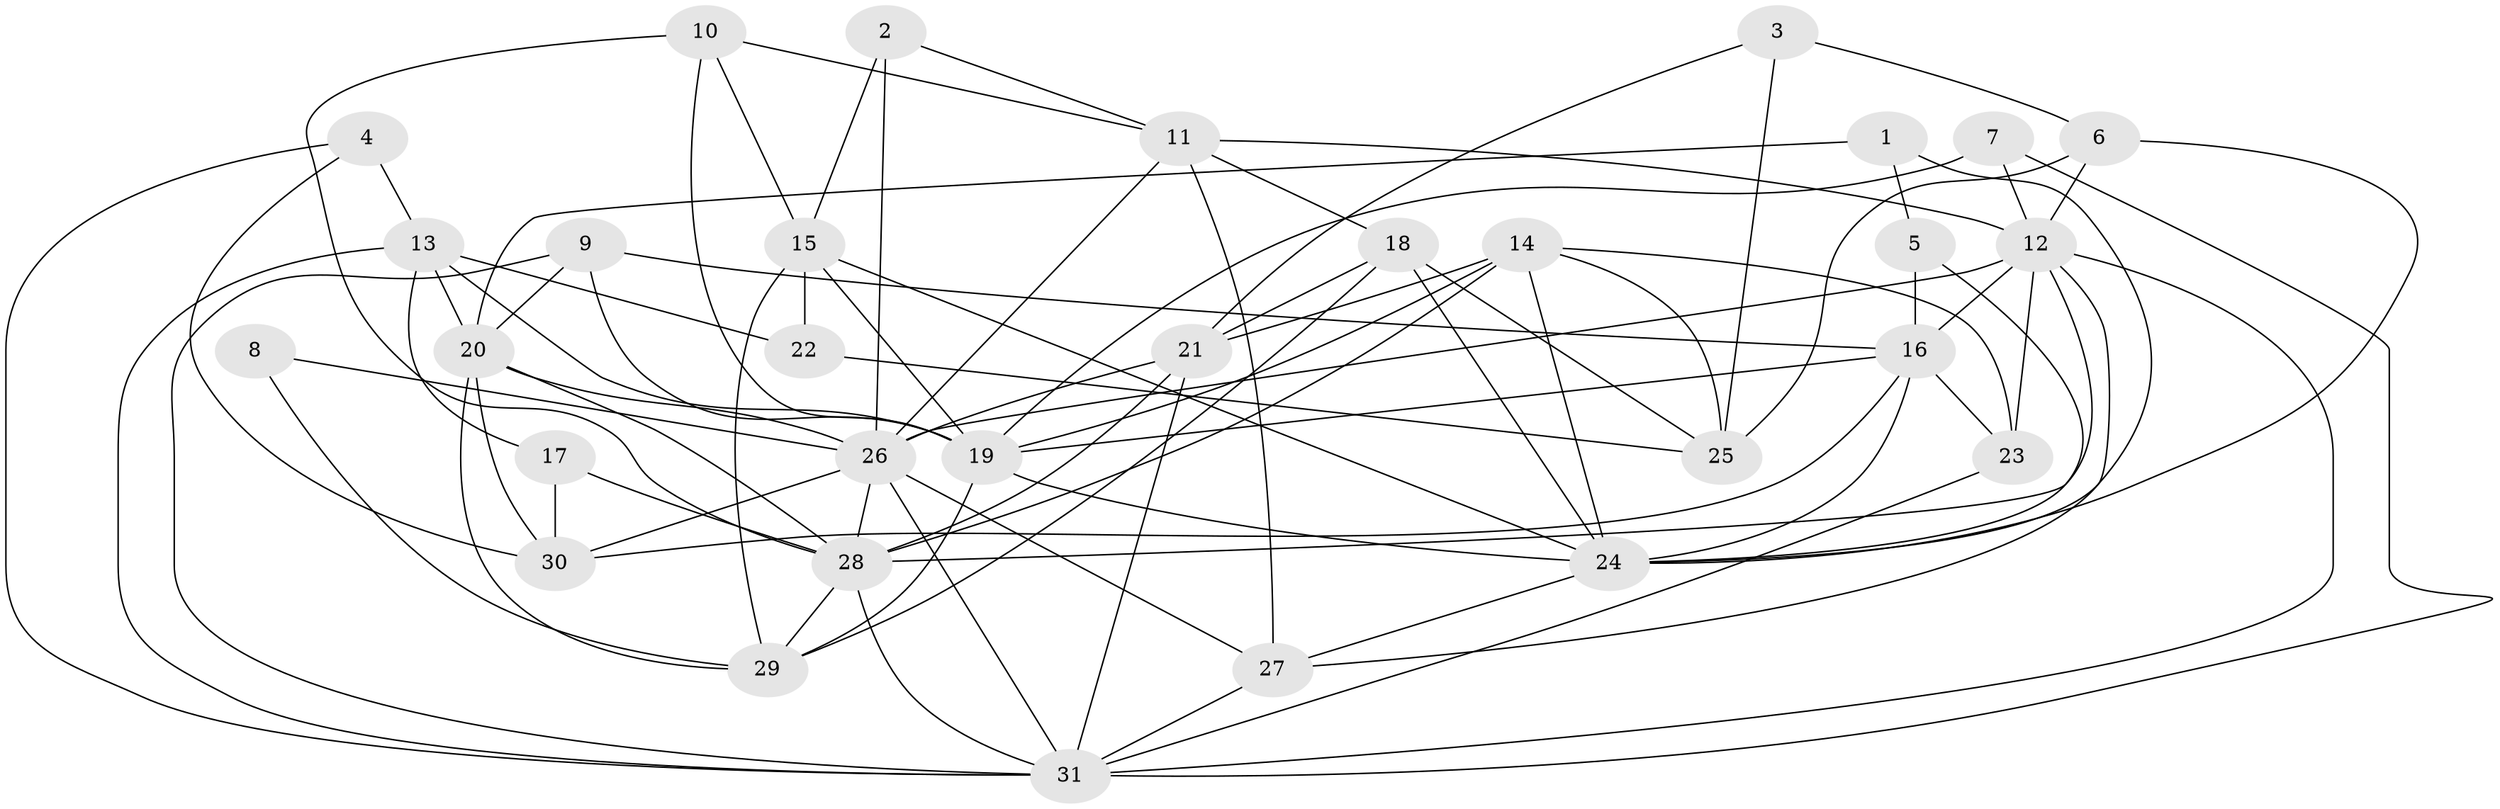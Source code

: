 // original degree distribution, {3: 0.2786885245901639, 4: 0.29508196721311475, 2: 0.14754098360655737, 5: 0.09836065573770492, 6: 0.11475409836065574, 7: 0.03278688524590164, 9: 0.01639344262295082, 8: 0.01639344262295082}
// Generated by graph-tools (version 1.1) at 2025/50/03/09/25 03:50:04]
// undirected, 31 vertices, 84 edges
graph export_dot {
graph [start="1"]
  node [color=gray90,style=filled];
  1;
  2;
  3;
  4;
  5;
  6;
  7;
  8;
  9;
  10;
  11;
  12;
  13;
  14;
  15;
  16;
  17;
  18;
  19;
  20;
  21;
  22;
  23;
  24;
  25;
  26;
  27;
  28;
  29;
  30;
  31;
  1 -- 5 [weight=1.0];
  1 -- 20 [weight=1.0];
  1 -- 24 [weight=1.0];
  2 -- 11 [weight=1.0];
  2 -- 15 [weight=1.0];
  2 -- 26 [weight=1.0];
  3 -- 6 [weight=1.0];
  3 -- 21 [weight=1.0];
  3 -- 25 [weight=1.0];
  4 -- 13 [weight=1.0];
  4 -- 30 [weight=1.0];
  4 -- 31 [weight=1.0];
  5 -- 16 [weight=1.0];
  5 -- 24 [weight=1.0];
  6 -- 12 [weight=1.0];
  6 -- 24 [weight=1.0];
  6 -- 25 [weight=1.0];
  7 -- 12 [weight=1.0];
  7 -- 19 [weight=1.0];
  7 -- 31 [weight=1.0];
  8 -- 26 [weight=1.0];
  8 -- 29 [weight=1.0];
  9 -- 16 [weight=1.0];
  9 -- 19 [weight=1.0];
  9 -- 20 [weight=1.0];
  9 -- 31 [weight=1.0];
  10 -- 11 [weight=1.0];
  10 -- 15 [weight=1.0];
  10 -- 19 [weight=1.0];
  10 -- 28 [weight=1.0];
  11 -- 12 [weight=2.0];
  11 -- 18 [weight=1.0];
  11 -- 26 [weight=1.0];
  11 -- 27 [weight=1.0];
  12 -- 16 [weight=1.0];
  12 -- 23 [weight=1.0];
  12 -- 26 [weight=1.0];
  12 -- 27 [weight=1.0];
  12 -- 28 [weight=1.0];
  12 -- 31 [weight=1.0];
  13 -- 17 [weight=1.0];
  13 -- 19 [weight=1.0];
  13 -- 20 [weight=1.0];
  13 -- 22 [weight=1.0];
  13 -- 31 [weight=1.0];
  14 -- 19 [weight=1.0];
  14 -- 21 [weight=1.0];
  14 -- 23 [weight=1.0];
  14 -- 24 [weight=1.0];
  14 -- 25 [weight=1.0];
  14 -- 28 [weight=1.0];
  15 -- 19 [weight=1.0];
  15 -- 22 [weight=1.0];
  15 -- 24 [weight=1.0];
  15 -- 29 [weight=1.0];
  16 -- 19 [weight=1.0];
  16 -- 23 [weight=1.0];
  16 -- 24 [weight=1.0];
  16 -- 30 [weight=1.0];
  17 -- 28 [weight=1.0];
  17 -- 30 [weight=1.0];
  18 -- 21 [weight=1.0];
  18 -- 24 [weight=1.0];
  18 -- 25 [weight=1.0];
  18 -- 29 [weight=1.0];
  19 -- 24 [weight=1.0];
  19 -- 29 [weight=1.0];
  20 -- 26 [weight=1.0];
  20 -- 28 [weight=1.0];
  20 -- 29 [weight=1.0];
  20 -- 30 [weight=1.0];
  21 -- 26 [weight=1.0];
  21 -- 28 [weight=1.0];
  21 -- 31 [weight=1.0];
  22 -- 25 [weight=1.0];
  23 -- 31 [weight=1.0];
  24 -- 27 [weight=1.0];
  26 -- 27 [weight=1.0];
  26 -- 28 [weight=1.0];
  26 -- 30 [weight=1.0];
  26 -- 31 [weight=1.0];
  27 -- 31 [weight=2.0];
  28 -- 29 [weight=1.0];
  28 -- 31 [weight=2.0];
}
